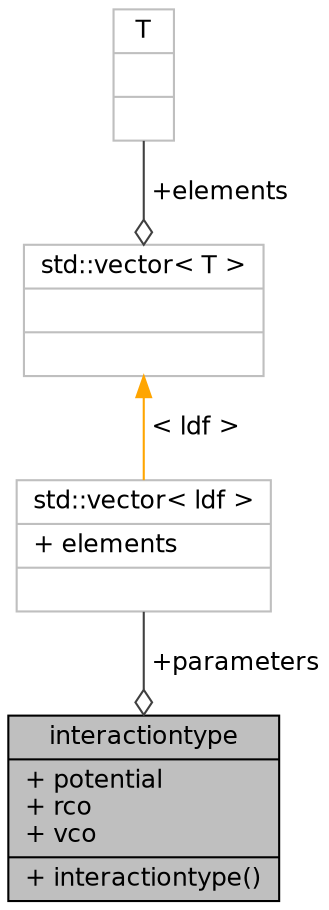 digraph "interactiontype"
{
 // INTERACTIVE_SVG=YES
 // LATEX_PDF_SIZE
  bgcolor="transparent";
  edge [fontname="Helvetica",fontsize="12",labelfontname="Helvetica",labelfontsize="12"];
  node [fontname="Helvetica",fontsize="12",shape=record];
  Node1 [label="{interactiontype\n|+ potential\l+ rco\l+ vco\l|+ interactiontype()\l}",height=0.2,width=0.4,color="black", fillcolor="grey75", style="filled", fontcolor="black",tooltip="This structure saves the particle type interactions and calculates the the potentials."];
  Node2 -> Node1 [color="grey25",fontsize="12",style="solid",label=" +parameters" ,arrowhead="odiamond"];
  Node2 [label="{std::vector\< ldf \>\n|+ elements\l|}",height=0.2,width=0.4,color="grey75",tooltip=" "];
  Node3 -> Node2 [dir="back",color="orange",fontsize="12",style="solid",label=" \< ldf \>" ];
  Node3 [label="{std::vector\< T \>\n||}",height=0.2,width=0.4,color="grey75",tooltip="STL class."];
  Node4 -> Node3 [color="grey25",fontsize="12",style="solid",label=" +elements" ,arrowhead="odiamond"];
  Node4 [label="{T\n||}",height=0.2,width=0.4,color="grey75",tooltip=" "];
}
